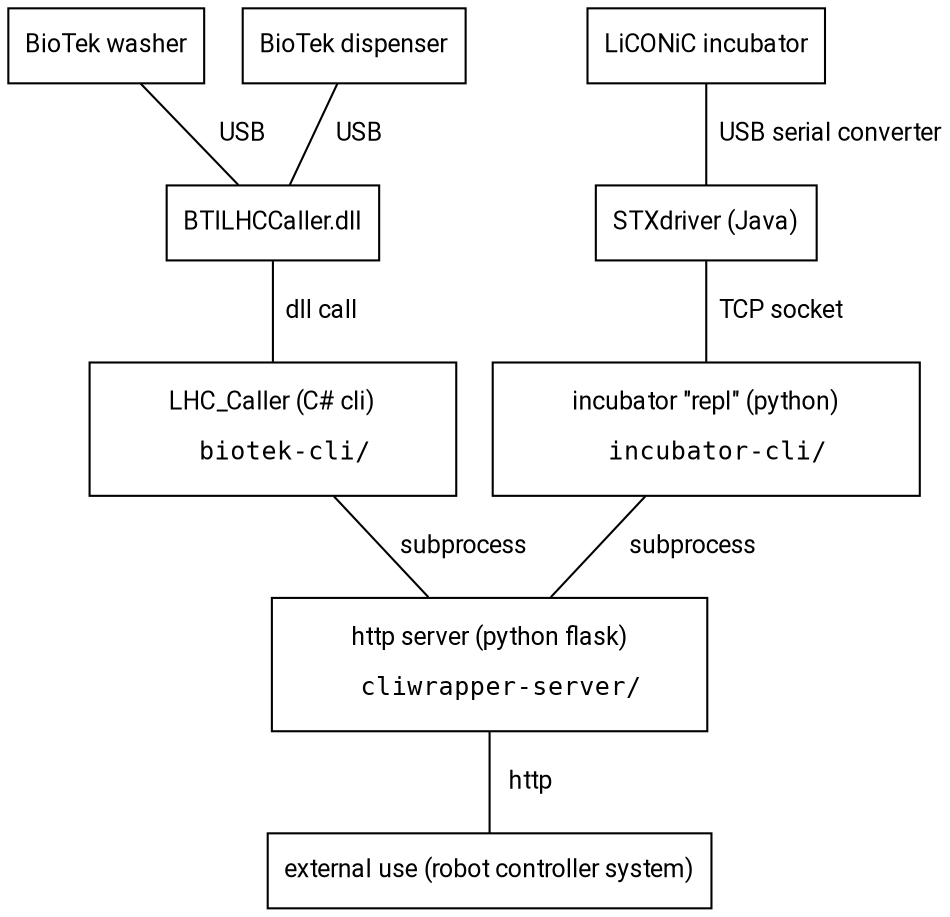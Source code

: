 # Build the svg with:
# dot overview.dot -Tsvg -o overview.svg
graph {
    node [fontname="Roboto", fontsize=12]
    edge [fontname="Roboto", fontsize=12]
    node [shape=box]
    wash [label="BioTek washer"]
    disp [label="BioTek dispenser"]
    incu [label="LiCONiC incubator"]
    rank=same {wash; disp; incu}
    dll [label="BTILHCCaller.dll"]
    biotek_cli [label=<
        LHC_Caller (C# cli)
        <BR/><BR/>
        <FONT FACE="Consolas">biotek-cli/</FONT>
    >, margin=0.2]
    cliwrapper_server [label=<
        http server (python flask)
        <BR/><BR/>
        <FONT FACE="Consolas">cliwrapper-server/</FONT>
    >, margin=0.2]
    incu_java [label="STXdriver (Java)"]
    incu_cli [label=<
        incubator "repl" (python)
        <BR/><BR/>
        <FONT FACE="Consolas">incubator-cli/</FONT>
    >, margin=0.2]
    wash -- dll [label="   USB"]
    disp -- dll [label="   USB"]
    dll -- biotek_cli [label="  dll call"]
    biotek_cli -- cliwrapper_server [label="  subprocess"]
    incu -- incu_java [label="  USB serial converter"]
    incu_java -- incu_cli [label="  TCP socket"]
    controller [label="external use (robot controller system)"]
    incu_cli -- cliwrapper_server [label="    subprocess"]
    cliwrapper_server -- controller [label="   http"]
}

